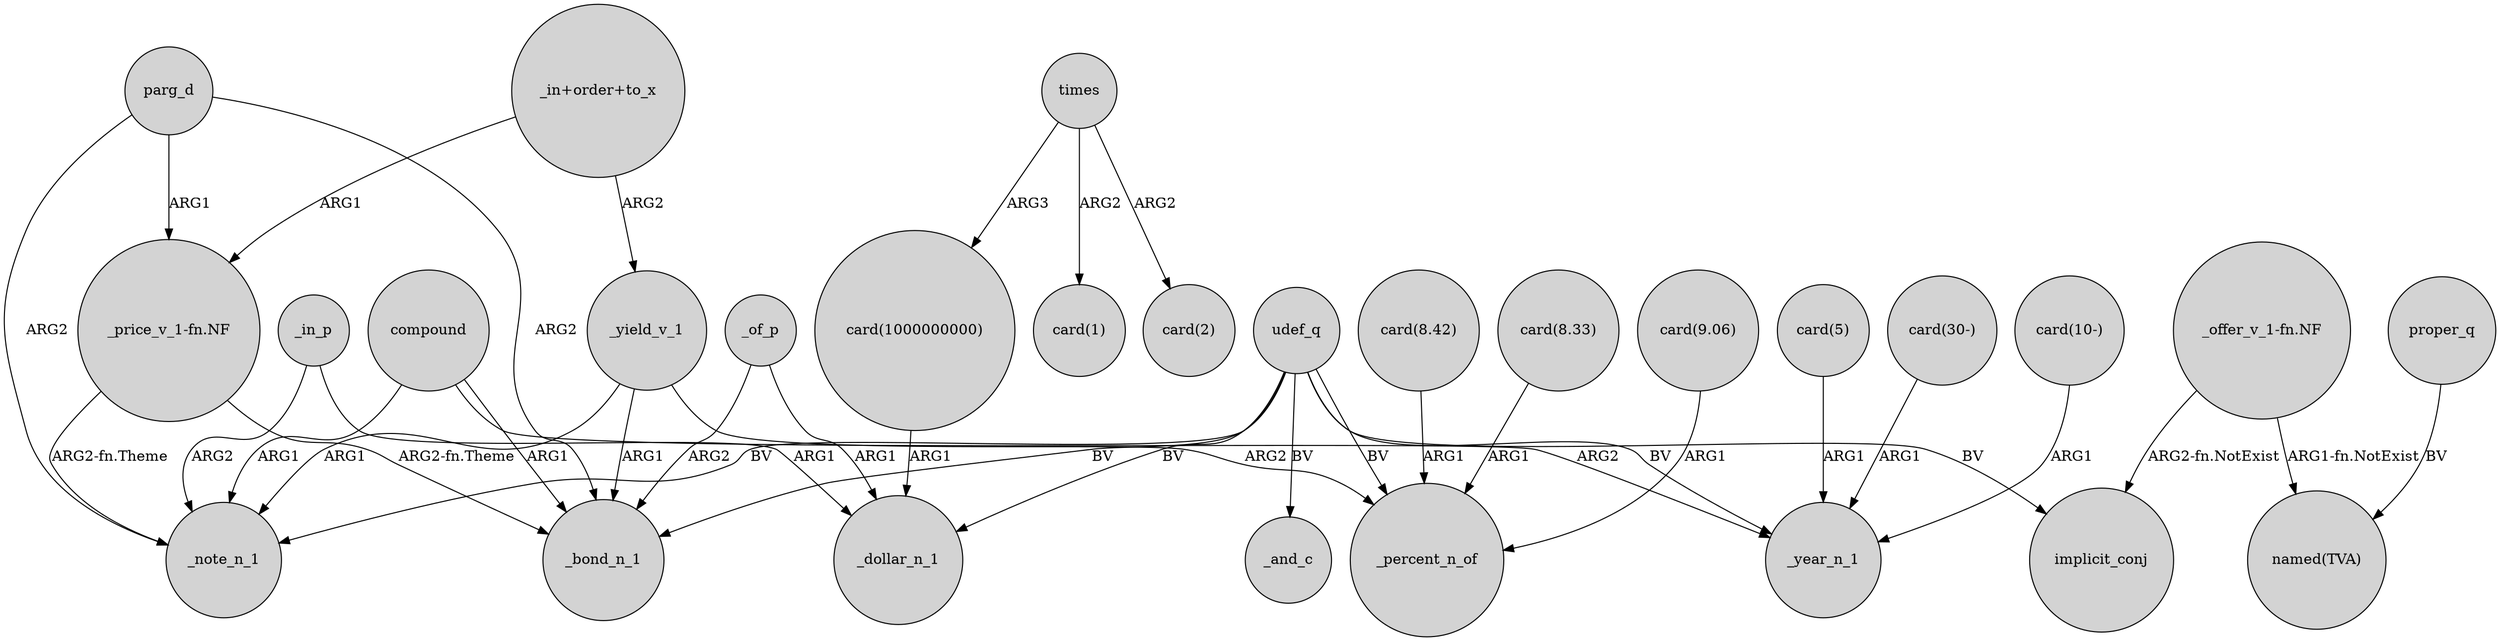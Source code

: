 digraph {
	node [shape=circle style=filled]
	compound -> _note_n_1 [label=ARG1]
	"card(8.42)" -> _percent_n_of [label=ARG1]
	"card(5)" -> _year_n_1 [label=ARG1]
	parg_d -> _bond_n_1 [label=ARG2]
	_of_p -> _dollar_n_1 [label=ARG1]
	compound -> _bond_n_1 [label=ARG1]
	"_price_v_1-fn.NF" -> _note_n_1 [label="ARG2-fn.Theme"]
	"card(30-)" -> _year_n_1 [label=ARG1]
	_of_p -> _bond_n_1 [label=ARG2]
	_yield_v_1 -> _note_n_1 [label=ARG1]
	_yield_v_1 -> _bond_n_1 [label=ARG1]
	udef_q -> implicit_conj [label=BV]
	"card(10-)" -> _year_n_1 [label=ARG1]
	"_price_v_1-fn.NF" -> _bond_n_1 [label="ARG2-fn.Theme"]
	times -> "card(1000000000)" [label=ARG3]
	_in_p -> _note_n_1 [label=ARG2]
	"card(8.33)" -> _percent_n_of [label=ARG1]
	udef_q -> _bond_n_1 [label=BV]
	"_in+order+to_x" -> "_price_v_1-fn.NF" [label=ARG1]
	times -> "card(1)" [label=ARG2]
	"_in+order+to_x" -> _yield_v_1 [label=ARG2]
	"_offer_v_1-fn.NF" -> "named(TVA)" [label="ARG1-fn.NotExist"]
	proper_q -> "named(TVA)" [label=BV]
	parg_d -> "_price_v_1-fn.NF" [label=ARG1]
	times -> "card(2)" [label=ARG2]
	_yield_v_1 -> _percent_n_of [label=ARG2]
	udef_q -> _year_n_1 [label=BV]
	_in_p -> _dollar_n_1 [label=ARG1]
	"card(9.06)" -> _percent_n_of [label=ARG1]
	parg_d -> _note_n_1 [label=ARG2]
	udef_q -> _dollar_n_1 [label=BV]
	udef_q -> _percent_n_of [label=BV]
	"card(1000000000)" -> _dollar_n_1 [label=ARG1]
	udef_q -> _and_c [label=BV]
	udef_q -> _note_n_1 [label=BV]
	compound -> _year_n_1 [label=ARG2]
	"_offer_v_1-fn.NF" -> implicit_conj [label="ARG2-fn.NotExist"]
}
